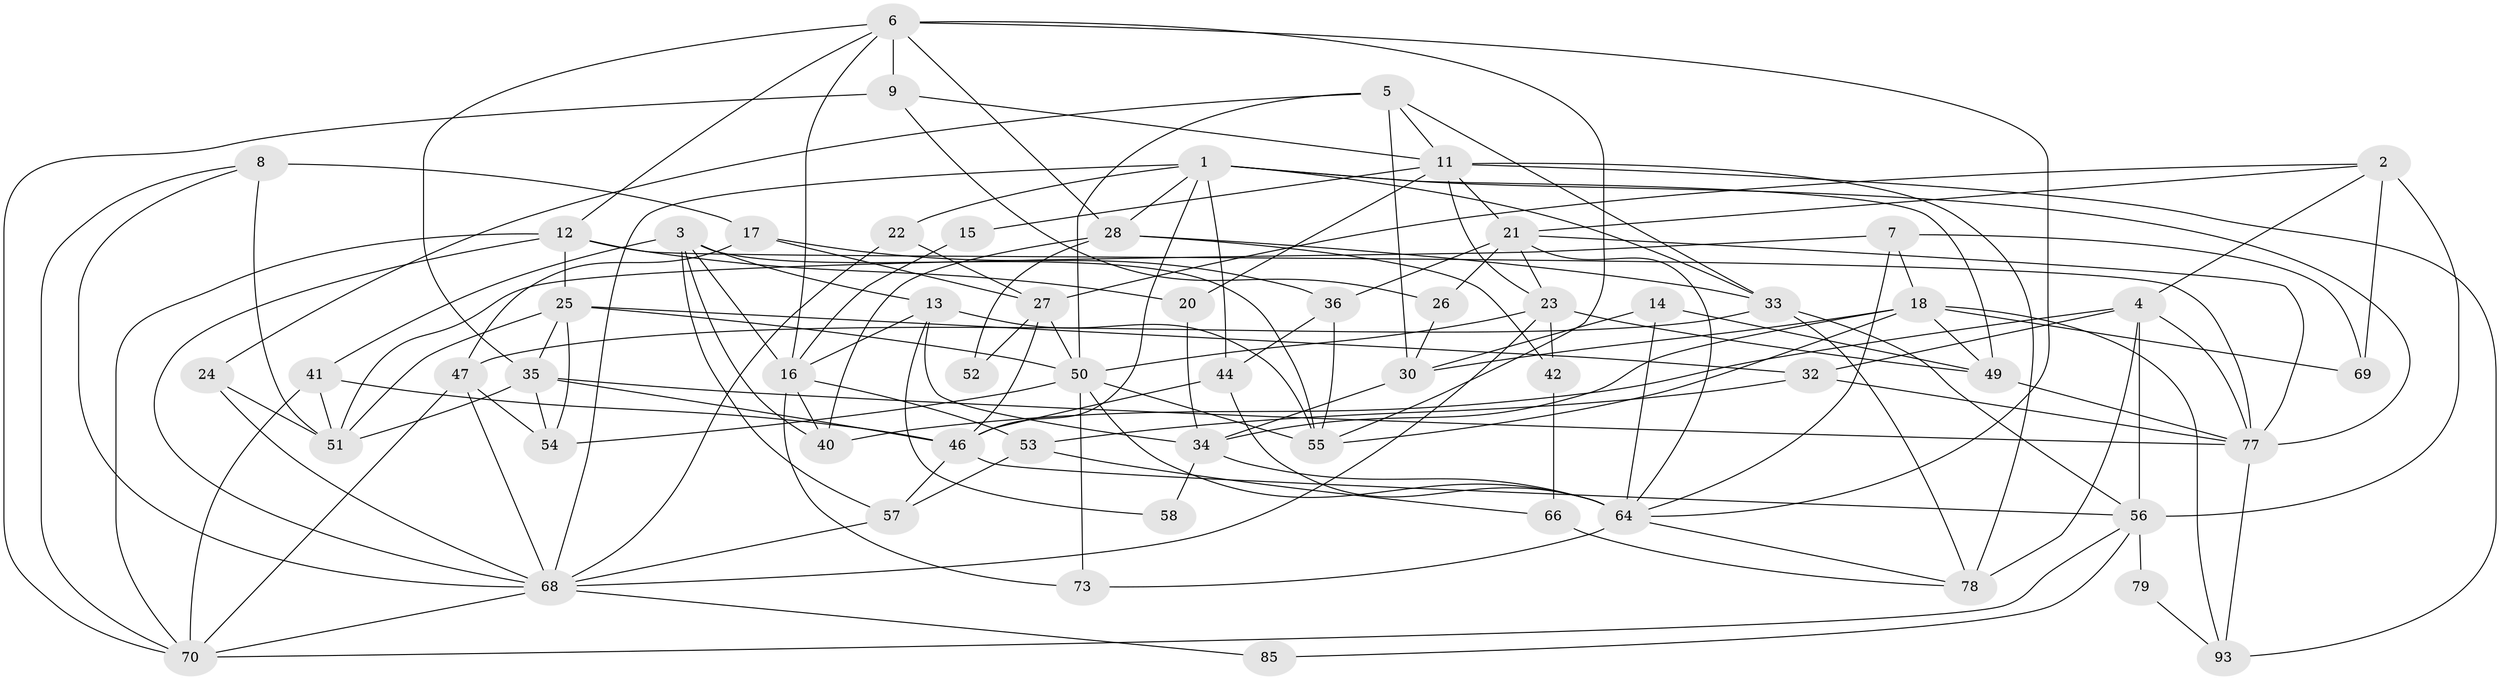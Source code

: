 // original degree distribution, {5: 0.17894736842105263, 6: 0.11578947368421053, 4: 0.3368421052631579, 3: 0.22105263157894736, 2: 0.12631578947368421, 7: 0.021052631578947368}
// Generated by graph-tools (version 1.1) at 2025/41/03/06/25 10:41:59]
// undirected, 59 vertices, 148 edges
graph export_dot {
graph [start="1"]
  node [color=gray90,style=filled];
  1 [super="+29"];
  2;
  3 [super="+71"];
  4 [super="+43"];
  5 [super="+19"];
  6 [super="+10"];
  7;
  8 [super="+45"];
  9 [super="+84"];
  11 [super="+37"];
  12 [super="+31"];
  13 [super="+74"];
  14;
  15;
  16 [super="+89"];
  17;
  18 [super="+91"];
  20;
  21 [super="+81"];
  22;
  23;
  24;
  25 [super="+67"];
  26;
  27 [super="+39"];
  28 [super="+63"];
  30 [super="+92"];
  32 [super="+82"];
  33 [super="+38"];
  34;
  35 [super="+48"];
  36 [super="+76"];
  40 [super="+60"];
  41;
  42;
  44;
  46 [super="+59"];
  47 [super="+72"];
  49 [super="+62"];
  50 [super="+86"];
  51 [super="+65"];
  52;
  53 [super="+80"];
  54 [super="+75"];
  55 [super="+88"];
  56 [super="+83"];
  57 [super="+61"];
  58;
  64 [super="+90"];
  66;
  68 [super="+95"];
  69;
  70 [super="+87"];
  73;
  77 [super="+94"];
  78;
  79;
  85;
  93;
  1 -- 28;
  1 -- 49;
  1 -- 68;
  1 -- 33;
  1 -- 22;
  1 -- 44;
  1 -- 77;
  1 -- 46;
  2 -- 56;
  2 -- 27;
  2 -- 69;
  2 -- 4;
  2 -- 21;
  3 -- 55 [weight=2];
  3 -- 41;
  3 -- 16;
  3 -- 57;
  3 -- 13;
  3 -- 40;
  4 -- 40;
  4 -- 77 [weight=2];
  4 -- 32 [weight=2];
  4 -- 78 [weight=2];
  4 -- 56;
  5 -- 30;
  5 -- 33;
  5 -- 50;
  5 -- 24;
  5 -- 11;
  6 -- 16;
  6 -- 64;
  6 -- 35;
  6 -- 9;
  6 -- 12;
  6 -- 28;
  6 -- 55;
  7 -- 64;
  7 -- 69;
  7 -- 18;
  7 -- 51;
  8 -- 68;
  8 -- 17 [weight=2];
  8 -- 70;
  8 -- 51;
  9 -- 26;
  9 -- 70;
  9 -- 11;
  11 -- 93;
  11 -- 23;
  11 -- 21;
  11 -- 20;
  11 -- 78;
  11 -- 15;
  12 -- 68;
  12 -- 20;
  12 -- 25;
  12 -- 77;
  12 -- 70;
  13 -- 55;
  13 -- 58;
  13 -- 16;
  13 -- 34;
  14 -- 49;
  14 -- 64;
  14 -- 30;
  15 -- 16;
  16 -- 53;
  16 -- 73;
  16 -- 40;
  17 -- 36;
  17 -- 27;
  17 -- 47;
  18 -- 30;
  18 -- 93;
  18 -- 34;
  18 -- 69;
  18 -- 49;
  18 -- 55;
  20 -- 34;
  21 -- 64;
  21 -- 36;
  21 -- 23;
  21 -- 26;
  21 -- 77;
  22 -- 27;
  22 -- 68;
  23 -- 42;
  23 -- 68;
  23 -- 49;
  23 -- 50;
  24 -- 68;
  24 -- 51;
  25 -- 51;
  25 -- 35;
  25 -- 54;
  25 -- 32;
  25 -- 50;
  26 -- 30;
  27 -- 52;
  27 -- 50;
  27 -- 46;
  28 -- 42;
  28 -- 52;
  28 -- 40;
  28 -- 33;
  30 -- 34;
  32 -- 77;
  32 -- 53;
  33 -- 47;
  33 -- 56;
  33 -- 78;
  34 -- 58;
  34 -- 64;
  35 -- 77;
  35 -- 51;
  35 -- 46;
  35 -- 54;
  36 -- 44;
  36 -- 55;
  41 -- 46;
  41 -- 70;
  41 -- 51;
  42 -- 66;
  44 -- 64;
  44 -- 46;
  46 -- 57;
  46 -- 56;
  47 -- 68;
  47 -- 70;
  47 -- 54;
  49 -- 77;
  50 -- 54;
  50 -- 73;
  50 -- 64;
  50 -- 55;
  53 -- 66;
  53 -- 57;
  56 -- 70;
  56 -- 85;
  56 -- 79;
  57 -- 68;
  64 -- 78;
  64 -- 73;
  66 -- 78;
  68 -- 85;
  68 -- 70;
  77 -- 93;
  79 -- 93;
}
